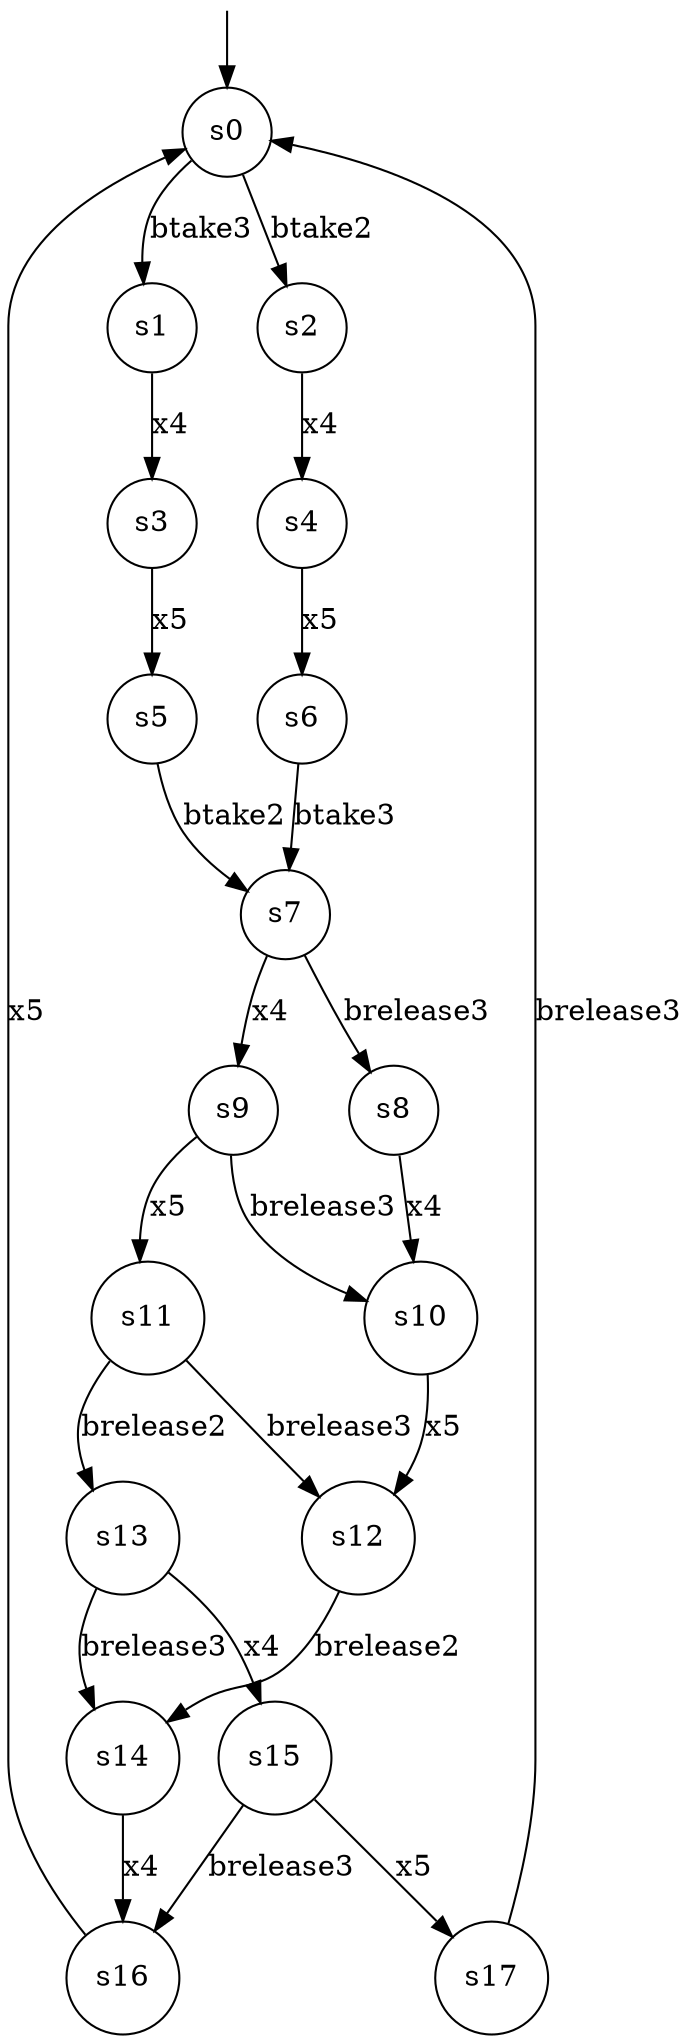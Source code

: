 digraph g {

	s0 [shape="circle" label="s0"];
	s1 [shape="circle" label="s9"];
	s2 [shape="circle" label="s10"];
	s3 [shape="circle" label="s3"];
	s4 [shape="circle" label="s2"];
	s5 [shape="circle" label="s11"];
	s6 [shape="circle" label="s17"];
	s7 [shape="circle" label="s16"];
	s8 [shape="circle" label="s5"];
	s9 [shape="circle" label="s4"];
	s10 [shape="circle" label="s13"];
	s11 [shape="circle" label="s8"];
	s12 [shape="circle" label="s15"];
	s13 [shape="circle" label="s12"];
	s14 [shape="circle" label="s6"];
	s15 [shape="circle" label="s7"];
	s16 [shape="circle" label="s1"];
	s17 [shape="circle" label="s14"];

	s0 -> s4 [modality="MUST", style="strict", label="btake2"];
	s1 -> s2 [modality="MUST", style="strict", label="brelease3"];
	s6 -> s0 [modality="MUST", style="strict", label="brelease3"];
	s3 -> s8 [modality="MUST", style="strict", label="x5"];
	s7 -> s0 [modality="MUST", style="strict", label="x5"];
	s9 -> s14 [modality="MUST", style="strict", label="x5"];
	s12 -> s6 [modality="MUST", style="strict", label="x5"];
	s14 -> s15 [modality="MUST", style="strict", label="btake3"];
	s12 -> s7 [modality="MUST", style="strict", label="brelease3"];
	s15 -> s1 [modality="MUST", style="strict", label="x4"];
	s10 -> s12 [modality="MUST", style="strict", label="x4"];
	s10 -> s17 [modality="MUST", style="strict", label="brelease3"];
	s4 -> s9 [modality="MUST", style="strict", label="x4"];
	s13 -> s17 [modality="MUST", style="strict", label="brelease2"];
	s17 -> s7 [modality="MUST", style="strict", label="x4"];
	s15 -> s11 [modality="MUST", style="strict", label="brelease3"];
	s5 -> s10 [modality="MUST", style="strict", label="brelease2"];
	s2 -> s13 [modality="MUST", style="strict", label="x5"];
	s5 -> s13 [modality="MUST", style="strict", label="brelease3"];
	s1 -> s5 [modality="MUST", style="strict", label="x5"];
	s11 -> s2 [modality="MUST", style="strict", label="x4"];
	s8 -> s15 [modality="MUST", style="strict", label="btake2"];
	s16 -> s3 [modality="MUST", style="strict", label="x4"];
	s0 -> s16 [modality="MUST", style="strict", label="btake3"];

__start0 [label="" shape="none" width="0" height="0"];
__start0 -> s0;
}
